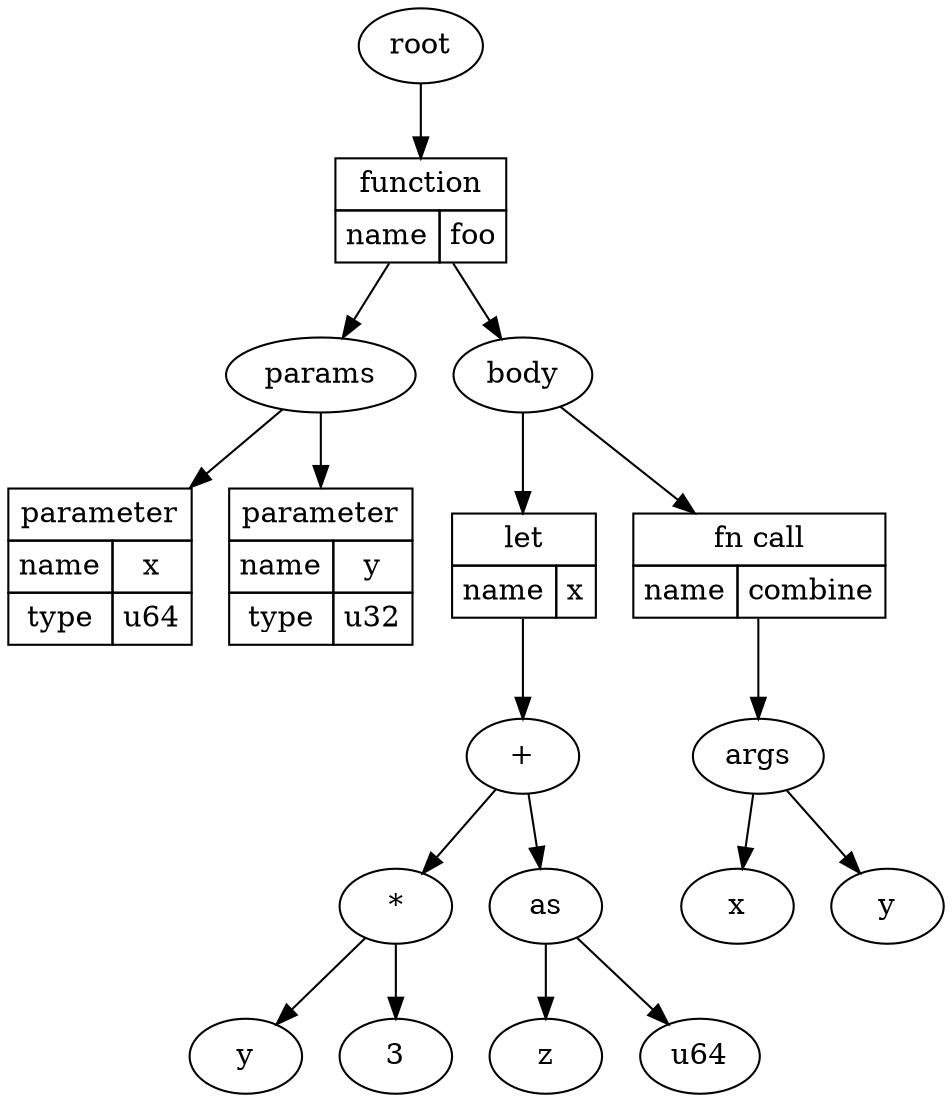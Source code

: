 digraph ExampleTree {
    foo [shape=none, margin=0, label=<
        <TABLE BORDER="0" CELLBORDER="1" CELLSPACING="0" CELLPADDING="4">
            <TR>
                <TD COLSPAN="2">function</TD>
            </TR>
            <TR>
                <TD>name</TD>
                <TD>foo</TD>
            </TR>
        </TABLE>
    >];

    param_x [shape=none, margin=0, label=<
        <TABLE BORDER="0" CELLBORDER="1" CELLSPACING="0" CELLPADDING="4">
            <TR>
                <TD COLSPAN="2">parameter</TD>
            </TR>
            <TR>
                <TD>name</TD>
                <TD>x</TD>
            </TR>
            <TR>
                <TD>type</TD>
                <TD>u64</TD>
            </TR>
        </TABLE>
    >];

    param_y [shape=none, margin=0, label=<
        <TABLE BORDER="0" CELLBORDER="1" CELLSPACING="0" CELLPADDING="4">
            <TR>
                <TD COLSPAN="2">parameter</TD>
            </TR>
            <TR>
                <TD>name</TD>
                <TD>y</TD>
            </TR>
            <TR>
                <TD>type</TD>
                <TD>u32</TD>
            </TR>
        </TABLE>
    >];

    let [shape=none, margin=0, label=<
        <TABLE BORDER="0" CELLBORDER="1" CELLSPACING="0" CELLPADDING="4">
            <TR>
                <TD COLSPAN="2">let</TD>
            </TR>
            <TR>
                <TD>name</TD>
                <TD>x</TD>
            </TR>
        </TABLE>
    >];

    fn_call [shape=none, margin=0, label=<
        <TABLE BORDER="0" CELLBORDER="1" CELLSPACING="0" CELLPADDING="4">
            <TR>
                <TD COLSPAN="2">fn call</TD>
            </TR>
            <TR>
                <TD>name</TD>
                <TD>combine</TD>
            </TR>
        </TABLE>
    >];

    root -> foo -> params, body;
    params -> param_x, param_y;
    body -> let, fn_call;

    let -> "+";
    "+" -> "*", as;
    "*" -> y, 3;
    as -> z, u64;

    y2 [label="y"];
    fn_call -> args -> x, y2;

    {
        rank=same;
        edge [style=invis];
        x -> y2;
        rankdir=LR;
    }
}

